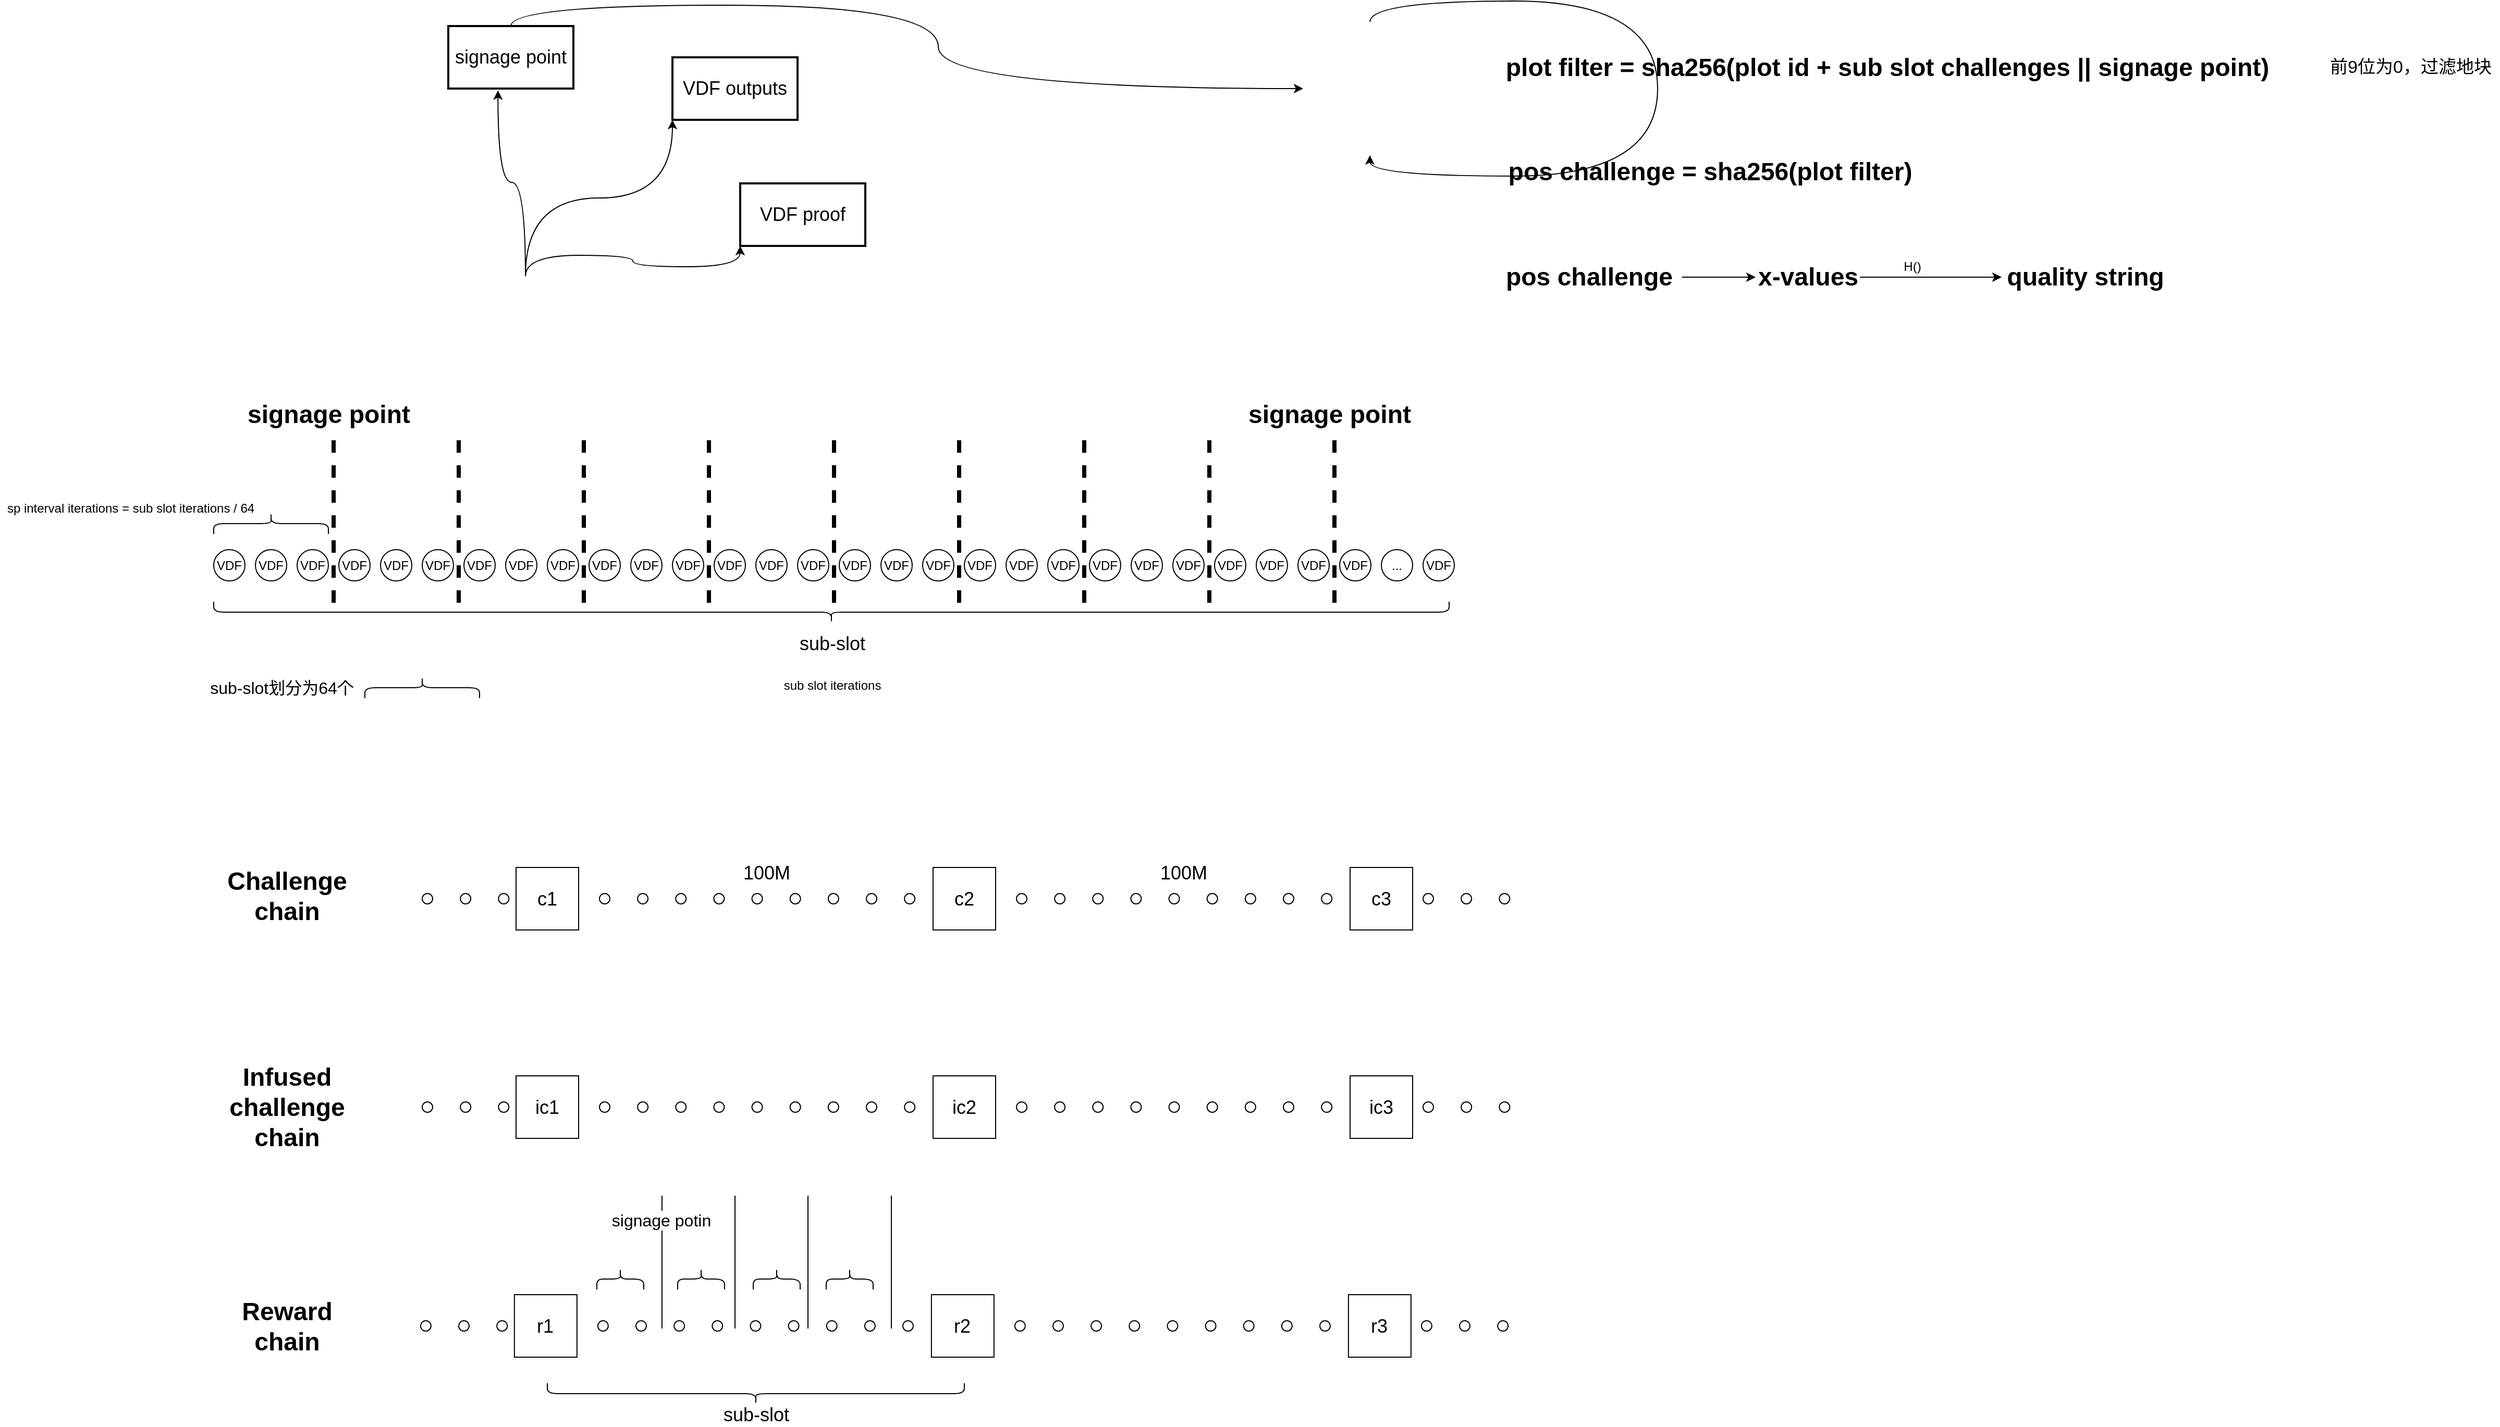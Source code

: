 <mxfile version="14.6.9" type="github">
  <diagram id="035lXdUgcAVy7hiELmCE" name="Page-1">
    <mxGraphModel dx="3082" dy="3180" grid="1" gridSize="10" guides="1" tooltips="1" connect="1" arrows="1" fold="1" page="1" pageScale="1" pageWidth="827" pageHeight="1169" math="1" shadow="0">
      <root>
        <mxCell id="0" />
        <mxCell id="1" parent="0" />
        <mxCell id="Hw3TztuoLMvqJDftlQ13-126" value="" style="group" vertex="1" connectable="0" parent="1">
          <mxGeometry x="-1045" y="-17.5" width="400" height="40" as="geometry" />
        </mxCell>
        <mxCell id="Hw3TztuoLMvqJDftlQ13-123" value="" style="shape=curlyBracket;whiteSpace=wrap;html=1;rounded=1;strokeWidth=1;rotation=-90;" vertex="1" parent="Hw3TztuoLMvqJDftlQ13-126">
          <mxGeometry x="190" y="-190" width="20" height="400" as="geometry" />
        </mxCell>
        <mxCell id="Hw3TztuoLMvqJDftlQ13-125" value="&lt;font style=&quot;font-size: 18px&quot;&gt;sub-slot&lt;/font&gt;" style="text;html=1;align=center;verticalAlign=middle;resizable=0;points=[];autosize=1;strokeColor=none;" vertex="1" parent="Hw3TztuoLMvqJDftlQ13-126">
          <mxGeometry x="160" y="20" width="80" height="20" as="geometry" />
        </mxCell>
        <mxCell id="Hw3TztuoLMvqJDftlQ13-127" value="" style="group" vertex="1" connectable="0" parent="1">
          <mxGeometry x="-1165" y="-517.5" width="1043.143" height="65" as="geometry" />
        </mxCell>
        <mxCell id="Hw3TztuoLMvqJDftlQ13-1" value="&lt;font style=&quot;font-size: 18px&quot;&gt;c1&lt;/font&gt;" style="rounded=0;whiteSpace=wrap;html=1;strokeWidth=1;" vertex="1" parent="Hw3TztuoLMvqJDftlQ13-127">
          <mxGeometry x="90" y="5" width="60" height="60" as="geometry" />
        </mxCell>
        <mxCell id="Hw3TztuoLMvqJDftlQ13-38" value="" style="group" vertex="1" connectable="0" parent="Hw3TztuoLMvqJDftlQ13-127">
          <mxGeometry x="170" y="30" width="320" height="10" as="geometry" />
        </mxCell>
        <mxCell id="Hw3TztuoLMvqJDftlQ13-2" value="" style="ellipse;whiteSpace=wrap;html=1;aspect=fixed;" vertex="1" parent="Hw3TztuoLMvqJDftlQ13-38">
          <mxGeometry width="10" height="10" as="geometry" />
        </mxCell>
        <mxCell id="Hw3TztuoLMvqJDftlQ13-29" value="" style="ellipse;whiteSpace=wrap;html=1;aspect=fixed;" vertex="1" parent="Hw3TztuoLMvqJDftlQ13-38">
          <mxGeometry x="36.571" width="10" height="10" as="geometry" />
        </mxCell>
        <mxCell id="Hw3TztuoLMvqJDftlQ13-30" value="" style="ellipse;whiteSpace=wrap;html=1;aspect=fixed;" vertex="1" parent="Hw3TztuoLMvqJDftlQ13-38">
          <mxGeometry x="73.143" width="10" height="10" as="geometry" />
        </mxCell>
        <mxCell id="Hw3TztuoLMvqJDftlQ13-31" value="" style="ellipse;whiteSpace=wrap;html=1;aspect=fixed;" vertex="1" parent="Hw3TztuoLMvqJDftlQ13-38">
          <mxGeometry x="109.714" width="10" height="10" as="geometry" />
        </mxCell>
        <mxCell id="Hw3TztuoLMvqJDftlQ13-32" value="" style="ellipse;whiteSpace=wrap;html=1;aspect=fixed;" vertex="1" parent="Hw3TztuoLMvqJDftlQ13-38">
          <mxGeometry x="146.286" width="10" height="10" as="geometry" />
        </mxCell>
        <mxCell id="Hw3TztuoLMvqJDftlQ13-33" value="" style="ellipse;whiteSpace=wrap;html=1;aspect=fixed;" vertex="1" parent="Hw3TztuoLMvqJDftlQ13-38">
          <mxGeometry x="182.857" width="10" height="10" as="geometry" />
        </mxCell>
        <mxCell id="Hw3TztuoLMvqJDftlQ13-34" value="" style="ellipse;whiteSpace=wrap;html=1;aspect=fixed;" vertex="1" parent="Hw3TztuoLMvqJDftlQ13-38">
          <mxGeometry x="219.429" width="10" height="10" as="geometry" />
        </mxCell>
        <mxCell id="Hw3TztuoLMvqJDftlQ13-35" value="" style="ellipse;whiteSpace=wrap;html=1;aspect=fixed;" vertex="1" parent="Hw3TztuoLMvqJDftlQ13-38">
          <mxGeometry x="256" width="10" height="10" as="geometry" />
        </mxCell>
        <mxCell id="Hw3TztuoLMvqJDftlQ13-36" value="" style="ellipse;whiteSpace=wrap;html=1;aspect=fixed;" vertex="1" parent="Hw3TztuoLMvqJDftlQ13-38">
          <mxGeometry x="292.571" width="10" height="10" as="geometry" />
        </mxCell>
        <mxCell id="Hw3TztuoLMvqJDftlQ13-39" value="&lt;font style=&quot;font-size: 18px&quot;&gt;c2&lt;/font&gt;" style="rounded=0;whiteSpace=wrap;html=1;strokeWidth=1;" vertex="1" parent="Hw3TztuoLMvqJDftlQ13-127">
          <mxGeometry x="490" y="5" width="60" height="60" as="geometry" />
        </mxCell>
        <mxCell id="Hw3TztuoLMvqJDftlQ13-41" value="&lt;font style=&quot;font-size: 18px&quot;&gt;100M&lt;/font&gt;" style="text;html=1;align=center;verticalAlign=middle;resizable=0;points=[];autosize=1;strokeColor=none;" vertex="1" parent="Hw3TztuoLMvqJDftlQ13-127">
          <mxGeometry x="300" width="60" height="20" as="geometry" />
        </mxCell>
        <mxCell id="Hw3TztuoLMvqJDftlQ13-42" value="" style="group" vertex="1" connectable="0" parent="Hw3TztuoLMvqJDftlQ13-127">
          <mxGeometry x="570" y="30" width="320" height="10" as="geometry" />
        </mxCell>
        <mxCell id="Hw3TztuoLMvqJDftlQ13-43" value="" style="ellipse;whiteSpace=wrap;html=1;aspect=fixed;" vertex="1" parent="Hw3TztuoLMvqJDftlQ13-42">
          <mxGeometry width="10" height="10" as="geometry" />
        </mxCell>
        <mxCell id="Hw3TztuoLMvqJDftlQ13-44" value="" style="ellipse;whiteSpace=wrap;html=1;aspect=fixed;" vertex="1" parent="Hw3TztuoLMvqJDftlQ13-42">
          <mxGeometry x="36.571" width="10" height="10" as="geometry" />
        </mxCell>
        <mxCell id="Hw3TztuoLMvqJDftlQ13-45" value="" style="ellipse;whiteSpace=wrap;html=1;aspect=fixed;" vertex="1" parent="Hw3TztuoLMvqJDftlQ13-42">
          <mxGeometry x="73.143" width="10" height="10" as="geometry" />
        </mxCell>
        <mxCell id="Hw3TztuoLMvqJDftlQ13-46" value="" style="ellipse;whiteSpace=wrap;html=1;aspect=fixed;" vertex="1" parent="Hw3TztuoLMvqJDftlQ13-42">
          <mxGeometry x="109.714" width="10" height="10" as="geometry" />
        </mxCell>
        <mxCell id="Hw3TztuoLMvqJDftlQ13-47" value="" style="ellipse;whiteSpace=wrap;html=1;aspect=fixed;" vertex="1" parent="Hw3TztuoLMvqJDftlQ13-42">
          <mxGeometry x="146.286" width="10" height="10" as="geometry" />
        </mxCell>
        <mxCell id="Hw3TztuoLMvqJDftlQ13-48" value="" style="ellipse;whiteSpace=wrap;html=1;aspect=fixed;" vertex="1" parent="Hw3TztuoLMvqJDftlQ13-42">
          <mxGeometry x="182.857" width="10" height="10" as="geometry" />
        </mxCell>
        <mxCell id="Hw3TztuoLMvqJDftlQ13-49" value="" style="ellipse;whiteSpace=wrap;html=1;aspect=fixed;" vertex="1" parent="Hw3TztuoLMvqJDftlQ13-42">
          <mxGeometry x="219.429" width="10" height="10" as="geometry" />
        </mxCell>
        <mxCell id="Hw3TztuoLMvqJDftlQ13-50" value="" style="ellipse;whiteSpace=wrap;html=1;aspect=fixed;" vertex="1" parent="Hw3TztuoLMvqJDftlQ13-42">
          <mxGeometry x="256" width="10" height="10" as="geometry" />
        </mxCell>
        <mxCell id="Hw3TztuoLMvqJDftlQ13-51" value="" style="ellipse;whiteSpace=wrap;html=1;aspect=fixed;" vertex="1" parent="Hw3TztuoLMvqJDftlQ13-42">
          <mxGeometry x="292.571" width="10" height="10" as="geometry" />
        </mxCell>
        <mxCell id="Hw3TztuoLMvqJDftlQ13-52" value="&lt;font style=&quot;font-size: 18px&quot;&gt;c3&lt;/font&gt;" style="rounded=0;whiteSpace=wrap;html=1;strokeWidth=1;" vertex="1" parent="Hw3TztuoLMvqJDftlQ13-127">
          <mxGeometry x="890" y="5" width="60" height="60" as="geometry" />
        </mxCell>
        <mxCell id="Hw3TztuoLMvqJDftlQ13-53" value="&lt;font style=&quot;font-size: 18px&quot;&gt;100M&lt;/font&gt;" style="text;html=1;align=center;verticalAlign=middle;resizable=0;points=[];autosize=1;strokeColor=none;" vertex="1" parent="Hw3TztuoLMvqJDftlQ13-127">
          <mxGeometry x="700" width="60" height="20" as="geometry" />
        </mxCell>
        <mxCell id="Hw3TztuoLMvqJDftlQ13-54" value="" style="ellipse;whiteSpace=wrap;html=1;aspect=fixed;" vertex="1" parent="Hw3TztuoLMvqJDftlQ13-127">
          <mxGeometry x="960" y="30" width="10" height="10" as="geometry" />
        </mxCell>
        <mxCell id="Hw3TztuoLMvqJDftlQ13-55" value="" style="ellipse;whiteSpace=wrap;html=1;aspect=fixed;" vertex="1" parent="Hw3TztuoLMvqJDftlQ13-127">
          <mxGeometry x="996.571" y="30" width="10" height="10" as="geometry" />
        </mxCell>
        <mxCell id="Hw3TztuoLMvqJDftlQ13-56" value="" style="ellipse;whiteSpace=wrap;html=1;aspect=fixed;" vertex="1" parent="Hw3TztuoLMvqJDftlQ13-127">
          <mxGeometry x="1033.143" y="30" width="10" height="10" as="geometry" />
        </mxCell>
        <mxCell id="Hw3TztuoLMvqJDftlQ13-57" value="" style="ellipse;whiteSpace=wrap;html=1;aspect=fixed;" vertex="1" parent="Hw3TztuoLMvqJDftlQ13-127">
          <mxGeometry y="30" width="10" height="10" as="geometry" />
        </mxCell>
        <mxCell id="Hw3TztuoLMvqJDftlQ13-58" value="" style="ellipse;whiteSpace=wrap;html=1;aspect=fixed;" vertex="1" parent="Hw3TztuoLMvqJDftlQ13-127">
          <mxGeometry x="36.571" y="30" width="10" height="10" as="geometry" />
        </mxCell>
        <mxCell id="Hw3TztuoLMvqJDftlQ13-59" value="" style="ellipse;whiteSpace=wrap;html=1;aspect=fixed;" vertex="1" parent="Hw3TztuoLMvqJDftlQ13-127">
          <mxGeometry x="73.143" y="30" width="10" height="10" as="geometry" />
        </mxCell>
        <mxCell id="Hw3TztuoLMvqJDftlQ13-128" value="" style="group" vertex="1" connectable="0" parent="1">
          <mxGeometry x="-1165" y="-312.5" width="1043.143" height="60" as="geometry" />
        </mxCell>
        <mxCell id="Hw3TztuoLMvqJDftlQ13-60" value="&lt;font style=&quot;font-size: 18px&quot;&gt;ic1&lt;/font&gt;" style="rounded=0;whiteSpace=wrap;html=1;strokeWidth=1;" vertex="1" parent="Hw3TztuoLMvqJDftlQ13-128">
          <mxGeometry x="90" width="60" height="60" as="geometry" />
        </mxCell>
        <mxCell id="Hw3TztuoLMvqJDftlQ13-61" value="" style="group" vertex="1" connectable="0" parent="Hw3TztuoLMvqJDftlQ13-128">
          <mxGeometry x="170" y="25" width="320" height="10" as="geometry" />
        </mxCell>
        <mxCell id="Hw3TztuoLMvqJDftlQ13-62" value="" style="ellipse;whiteSpace=wrap;html=1;aspect=fixed;" vertex="1" parent="Hw3TztuoLMvqJDftlQ13-61">
          <mxGeometry width="10" height="10" as="geometry" />
        </mxCell>
        <mxCell id="Hw3TztuoLMvqJDftlQ13-63" value="" style="ellipse;whiteSpace=wrap;html=1;aspect=fixed;" vertex="1" parent="Hw3TztuoLMvqJDftlQ13-61">
          <mxGeometry x="36.571" width="10" height="10" as="geometry" />
        </mxCell>
        <mxCell id="Hw3TztuoLMvqJDftlQ13-64" value="" style="ellipse;whiteSpace=wrap;html=1;aspect=fixed;" vertex="1" parent="Hw3TztuoLMvqJDftlQ13-61">
          <mxGeometry x="73.143" width="10" height="10" as="geometry" />
        </mxCell>
        <mxCell id="Hw3TztuoLMvqJDftlQ13-65" value="" style="ellipse;whiteSpace=wrap;html=1;aspect=fixed;" vertex="1" parent="Hw3TztuoLMvqJDftlQ13-61">
          <mxGeometry x="109.714" width="10" height="10" as="geometry" />
        </mxCell>
        <mxCell id="Hw3TztuoLMvqJDftlQ13-66" value="" style="ellipse;whiteSpace=wrap;html=1;aspect=fixed;" vertex="1" parent="Hw3TztuoLMvqJDftlQ13-61">
          <mxGeometry x="146.286" width="10" height="10" as="geometry" />
        </mxCell>
        <mxCell id="Hw3TztuoLMvqJDftlQ13-67" value="" style="ellipse;whiteSpace=wrap;html=1;aspect=fixed;" vertex="1" parent="Hw3TztuoLMvqJDftlQ13-61">
          <mxGeometry x="182.857" width="10" height="10" as="geometry" />
        </mxCell>
        <mxCell id="Hw3TztuoLMvqJDftlQ13-68" value="" style="ellipse;whiteSpace=wrap;html=1;aspect=fixed;" vertex="1" parent="Hw3TztuoLMvqJDftlQ13-61">
          <mxGeometry x="219.429" width="10" height="10" as="geometry" />
        </mxCell>
        <mxCell id="Hw3TztuoLMvqJDftlQ13-69" value="" style="ellipse;whiteSpace=wrap;html=1;aspect=fixed;" vertex="1" parent="Hw3TztuoLMvqJDftlQ13-61">
          <mxGeometry x="256" width="10" height="10" as="geometry" />
        </mxCell>
        <mxCell id="Hw3TztuoLMvqJDftlQ13-70" value="" style="ellipse;whiteSpace=wrap;html=1;aspect=fixed;" vertex="1" parent="Hw3TztuoLMvqJDftlQ13-61">
          <mxGeometry x="292.571" width="10" height="10" as="geometry" />
        </mxCell>
        <mxCell id="Hw3TztuoLMvqJDftlQ13-71" value="&lt;font style=&quot;font-size: 18px&quot;&gt;ic2&lt;/font&gt;" style="rounded=0;whiteSpace=wrap;html=1;strokeWidth=1;" vertex="1" parent="Hw3TztuoLMvqJDftlQ13-128">
          <mxGeometry x="490" width="60" height="60" as="geometry" />
        </mxCell>
        <mxCell id="Hw3TztuoLMvqJDftlQ13-73" value="" style="group" vertex="1" connectable="0" parent="Hw3TztuoLMvqJDftlQ13-128">
          <mxGeometry x="570" y="25" width="320" height="10" as="geometry" />
        </mxCell>
        <mxCell id="Hw3TztuoLMvqJDftlQ13-74" value="" style="ellipse;whiteSpace=wrap;html=1;aspect=fixed;" vertex="1" parent="Hw3TztuoLMvqJDftlQ13-73">
          <mxGeometry width="10" height="10" as="geometry" />
        </mxCell>
        <mxCell id="Hw3TztuoLMvqJDftlQ13-75" value="" style="ellipse;whiteSpace=wrap;html=1;aspect=fixed;" vertex="1" parent="Hw3TztuoLMvqJDftlQ13-73">
          <mxGeometry x="36.571" width="10" height="10" as="geometry" />
        </mxCell>
        <mxCell id="Hw3TztuoLMvqJDftlQ13-76" value="" style="ellipse;whiteSpace=wrap;html=1;aspect=fixed;" vertex="1" parent="Hw3TztuoLMvqJDftlQ13-73">
          <mxGeometry x="73.143" width="10" height="10" as="geometry" />
        </mxCell>
        <mxCell id="Hw3TztuoLMvqJDftlQ13-77" value="" style="ellipse;whiteSpace=wrap;html=1;aspect=fixed;" vertex="1" parent="Hw3TztuoLMvqJDftlQ13-73">
          <mxGeometry x="109.714" width="10" height="10" as="geometry" />
        </mxCell>
        <mxCell id="Hw3TztuoLMvqJDftlQ13-78" value="" style="ellipse;whiteSpace=wrap;html=1;aspect=fixed;" vertex="1" parent="Hw3TztuoLMvqJDftlQ13-73">
          <mxGeometry x="146.286" width="10" height="10" as="geometry" />
        </mxCell>
        <mxCell id="Hw3TztuoLMvqJDftlQ13-79" value="" style="ellipse;whiteSpace=wrap;html=1;aspect=fixed;" vertex="1" parent="Hw3TztuoLMvqJDftlQ13-73">
          <mxGeometry x="182.857" width="10" height="10" as="geometry" />
        </mxCell>
        <mxCell id="Hw3TztuoLMvqJDftlQ13-80" value="" style="ellipse;whiteSpace=wrap;html=1;aspect=fixed;" vertex="1" parent="Hw3TztuoLMvqJDftlQ13-73">
          <mxGeometry x="219.429" width="10" height="10" as="geometry" />
        </mxCell>
        <mxCell id="Hw3TztuoLMvqJDftlQ13-81" value="" style="ellipse;whiteSpace=wrap;html=1;aspect=fixed;" vertex="1" parent="Hw3TztuoLMvqJDftlQ13-73">
          <mxGeometry x="256" width="10" height="10" as="geometry" />
        </mxCell>
        <mxCell id="Hw3TztuoLMvqJDftlQ13-82" value="" style="ellipse;whiteSpace=wrap;html=1;aspect=fixed;" vertex="1" parent="Hw3TztuoLMvqJDftlQ13-73">
          <mxGeometry x="292.571" width="10" height="10" as="geometry" />
        </mxCell>
        <mxCell id="Hw3TztuoLMvqJDftlQ13-83" value="&lt;font style=&quot;font-size: 18px&quot;&gt;ic3&lt;/font&gt;" style="rounded=0;whiteSpace=wrap;html=1;strokeWidth=1;" vertex="1" parent="Hw3TztuoLMvqJDftlQ13-128">
          <mxGeometry x="890" width="60" height="60" as="geometry" />
        </mxCell>
        <mxCell id="Hw3TztuoLMvqJDftlQ13-85" value="" style="ellipse;whiteSpace=wrap;html=1;aspect=fixed;" vertex="1" parent="Hw3TztuoLMvqJDftlQ13-128">
          <mxGeometry x="960" y="25" width="10" height="10" as="geometry" />
        </mxCell>
        <mxCell id="Hw3TztuoLMvqJDftlQ13-86" value="" style="ellipse;whiteSpace=wrap;html=1;aspect=fixed;" vertex="1" parent="Hw3TztuoLMvqJDftlQ13-128">
          <mxGeometry x="996.571" y="25" width="10" height="10" as="geometry" />
        </mxCell>
        <mxCell id="Hw3TztuoLMvqJDftlQ13-87" value="" style="ellipse;whiteSpace=wrap;html=1;aspect=fixed;" vertex="1" parent="Hw3TztuoLMvqJDftlQ13-128">
          <mxGeometry x="1033.143" y="25" width="10" height="10" as="geometry" />
        </mxCell>
        <mxCell id="Hw3TztuoLMvqJDftlQ13-88" value="" style="ellipse;whiteSpace=wrap;html=1;aspect=fixed;" vertex="1" parent="Hw3TztuoLMvqJDftlQ13-128">
          <mxGeometry y="25" width="10" height="10" as="geometry" />
        </mxCell>
        <mxCell id="Hw3TztuoLMvqJDftlQ13-89" value="" style="ellipse;whiteSpace=wrap;html=1;aspect=fixed;" vertex="1" parent="Hw3TztuoLMvqJDftlQ13-128">
          <mxGeometry x="36.571" y="25" width="10" height="10" as="geometry" />
        </mxCell>
        <mxCell id="Hw3TztuoLMvqJDftlQ13-90" value="" style="ellipse;whiteSpace=wrap;html=1;aspect=fixed;" vertex="1" parent="Hw3TztuoLMvqJDftlQ13-128">
          <mxGeometry x="73.143" y="25" width="10" height="10" as="geometry" />
        </mxCell>
        <mxCell id="Hw3TztuoLMvqJDftlQ13-129" value="" style="group" vertex="1" connectable="0" parent="1">
          <mxGeometry x="-1166.57" y="-102.5" width="1043.143" height="60" as="geometry" />
        </mxCell>
        <mxCell id="Hw3TztuoLMvqJDftlQ13-91" value="&lt;font style=&quot;font-size: 18px&quot;&gt;r1&lt;/font&gt;" style="rounded=0;whiteSpace=wrap;html=1;strokeWidth=1;" vertex="1" parent="Hw3TztuoLMvqJDftlQ13-129">
          <mxGeometry x="90" width="60" height="60" as="geometry" />
        </mxCell>
        <mxCell id="Hw3TztuoLMvqJDftlQ13-92" value="" style="group" vertex="1" connectable="0" parent="Hw3TztuoLMvqJDftlQ13-129">
          <mxGeometry x="170" y="25" width="320" height="10" as="geometry" />
        </mxCell>
        <mxCell id="Hw3TztuoLMvqJDftlQ13-93" value="" style="ellipse;whiteSpace=wrap;html=1;aspect=fixed;" vertex="1" parent="Hw3TztuoLMvqJDftlQ13-92">
          <mxGeometry width="10" height="10" as="geometry" />
        </mxCell>
        <mxCell id="Hw3TztuoLMvqJDftlQ13-94" value="" style="ellipse;whiteSpace=wrap;html=1;aspect=fixed;" vertex="1" parent="Hw3TztuoLMvqJDftlQ13-92">
          <mxGeometry x="36.571" width="10" height="10" as="geometry" />
        </mxCell>
        <mxCell id="Hw3TztuoLMvqJDftlQ13-95" value="" style="ellipse;whiteSpace=wrap;html=1;aspect=fixed;" vertex="1" parent="Hw3TztuoLMvqJDftlQ13-92">
          <mxGeometry x="73.143" width="10" height="10" as="geometry" />
        </mxCell>
        <mxCell id="Hw3TztuoLMvqJDftlQ13-96" value="" style="ellipse;whiteSpace=wrap;html=1;aspect=fixed;" vertex="1" parent="Hw3TztuoLMvqJDftlQ13-92">
          <mxGeometry x="109.714" width="10" height="10" as="geometry" />
        </mxCell>
        <mxCell id="Hw3TztuoLMvqJDftlQ13-97" value="" style="ellipse;whiteSpace=wrap;html=1;aspect=fixed;" vertex="1" parent="Hw3TztuoLMvqJDftlQ13-92">
          <mxGeometry x="146.286" width="10" height="10" as="geometry" />
        </mxCell>
        <mxCell id="Hw3TztuoLMvqJDftlQ13-98" value="" style="ellipse;whiteSpace=wrap;html=1;aspect=fixed;" vertex="1" parent="Hw3TztuoLMvqJDftlQ13-92">
          <mxGeometry x="182.857" width="10" height="10" as="geometry" />
        </mxCell>
        <mxCell id="Hw3TztuoLMvqJDftlQ13-99" value="" style="ellipse;whiteSpace=wrap;html=1;aspect=fixed;" vertex="1" parent="Hw3TztuoLMvqJDftlQ13-92">
          <mxGeometry x="219.429" width="10" height="10" as="geometry" />
        </mxCell>
        <mxCell id="Hw3TztuoLMvqJDftlQ13-100" value="" style="ellipse;whiteSpace=wrap;html=1;aspect=fixed;" vertex="1" parent="Hw3TztuoLMvqJDftlQ13-92">
          <mxGeometry x="256" width="10" height="10" as="geometry" />
        </mxCell>
        <mxCell id="Hw3TztuoLMvqJDftlQ13-101" value="" style="ellipse;whiteSpace=wrap;html=1;aspect=fixed;" vertex="1" parent="Hw3TztuoLMvqJDftlQ13-92">
          <mxGeometry x="292.571" width="10" height="10" as="geometry" />
        </mxCell>
        <mxCell id="Hw3TztuoLMvqJDftlQ13-102" value="&lt;font style=&quot;font-size: 18px&quot;&gt;r2&lt;/font&gt;" style="rounded=0;whiteSpace=wrap;html=1;strokeWidth=1;" vertex="1" parent="Hw3TztuoLMvqJDftlQ13-129">
          <mxGeometry x="490" width="60" height="60" as="geometry" />
        </mxCell>
        <mxCell id="Hw3TztuoLMvqJDftlQ13-104" value="" style="group" vertex="1" connectable="0" parent="Hw3TztuoLMvqJDftlQ13-129">
          <mxGeometry x="570" y="25" width="320" height="10" as="geometry" />
        </mxCell>
        <mxCell id="Hw3TztuoLMvqJDftlQ13-105" value="" style="ellipse;whiteSpace=wrap;html=1;aspect=fixed;" vertex="1" parent="Hw3TztuoLMvqJDftlQ13-104">
          <mxGeometry width="10" height="10" as="geometry" />
        </mxCell>
        <mxCell id="Hw3TztuoLMvqJDftlQ13-106" value="" style="ellipse;whiteSpace=wrap;html=1;aspect=fixed;" vertex="1" parent="Hw3TztuoLMvqJDftlQ13-104">
          <mxGeometry x="36.571" width="10" height="10" as="geometry" />
        </mxCell>
        <mxCell id="Hw3TztuoLMvqJDftlQ13-107" value="" style="ellipse;whiteSpace=wrap;html=1;aspect=fixed;" vertex="1" parent="Hw3TztuoLMvqJDftlQ13-104">
          <mxGeometry x="73.143" width="10" height="10" as="geometry" />
        </mxCell>
        <mxCell id="Hw3TztuoLMvqJDftlQ13-108" value="" style="ellipse;whiteSpace=wrap;html=1;aspect=fixed;" vertex="1" parent="Hw3TztuoLMvqJDftlQ13-104">
          <mxGeometry x="109.714" width="10" height="10" as="geometry" />
        </mxCell>
        <mxCell id="Hw3TztuoLMvqJDftlQ13-109" value="" style="ellipse;whiteSpace=wrap;html=1;aspect=fixed;" vertex="1" parent="Hw3TztuoLMvqJDftlQ13-104">
          <mxGeometry x="146.286" width="10" height="10" as="geometry" />
        </mxCell>
        <mxCell id="Hw3TztuoLMvqJDftlQ13-110" value="" style="ellipse;whiteSpace=wrap;html=1;aspect=fixed;" vertex="1" parent="Hw3TztuoLMvqJDftlQ13-104">
          <mxGeometry x="182.857" width="10" height="10" as="geometry" />
        </mxCell>
        <mxCell id="Hw3TztuoLMvqJDftlQ13-111" value="" style="ellipse;whiteSpace=wrap;html=1;aspect=fixed;" vertex="1" parent="Hw3TztuoLMvqJDftlQ13-104">
          <mxGeometry x="219.429" width="10" height="10" as="geometry" />
        </mxCell>
        <mxCell id="Hw3TztuoLMvqJDftlQ13-112" value="" style="ellipse;whiteSpace=wrap;html=1;aspect=fixed;" vertex="1" parent="Hw3TztuoLMvqJDftlQ13-104">
          <mxGeometry x="256" width="10" height="10" as="geometry" />
        </mxCell>
        <mxCell id="Hw3TztuoLMvqJDftlQ13-113" value="" style="ellipse;whiteSpace=wrap;html=1;aspect=fixed;" vertex="1" parent="Hw3TztuoLMvqJDftlQ13-104">
          <mxGeometry x="292.571" width="10" height="10" as="geometry" />
        </mxCell>
        <mxCell id="Hw3TztuoLMvqJDftlQ13-114" value="&lt;font style=&quot;font-size: 18px&quot;&gt;r3&lt;/font&gt;" style="rounded=0;whiteSpace=wrap;html=1;strokeWidth=1;" vertex="1" parent="Hw3TztuoLMvqJDftlQ13-129">
          <mxGeometry x="890" width="60" height="60" as="geometry" />
        </mxCell>
        <mxCell id="Hw3TztuoLMvqJDftlQ13-116" value="" style="ellipse;whiteSpace=wrap;html=1;aspect=fixed;" vertex="1" parent="Hw3TztuoLMvqJDftlQ13-129">
          <mxGeometry x="960" y="25" width="10" height="10" as="geometry" />
        </mxCell>
        <mxCell id="Hw3TztuoLMvqJDftlQ13-117" value="" style="ellipse;whiteSpace=wrap;html=1;aspect=fixed;" vertex="1" parent="Hw3TztuoLMvqJDftlQ13-129">
          <mxGeometry x="996.571" y="25" width="10" height="10" as="geometry" />
        </mxCell>
        <mxCell id="Hw3TztuoLMvqJDftlQ13-118" value="" style="ellipse;whiteSpace=wrap;html=1;aspect=fixed;" vertex="1" parent="Hw3TztuoLMvqJDftlQ13-129">
          <mxGeometry x="1033.143" y="25" width="10" height="10" as="geometry" />
        </mxCell>
        <mxCell id="Hw3TztuoLMvqJDftlQ13-119" value="" style="ellipse;whiteSpace=wrap;html=1;aspect=fixed;" vertex="1" parent="Hw3TztuoLMvqJDftlQ13-129">
          <mxGeometry y="25" width="10" height="10" as="geometry" />
        </mxCell>
        <mxCell id="Hw3TztuoLMvqJDftlQ13-120" value="" style="ellipse;whiteSpace=wrap;html=1;aspect=fixed;" vertex="1" parent="Hw3TztuoLMvqJDftlQ13-129">
          <mxGeometry x="36.571" y="25" width="10" height="10" as="geometry" />
        </mxCell>
        <mxCell id="Hw3TztuoLMvqJDftlQ13-121" value="" style="ellipse;whiteSpace=wrap;html=1;aspect=fixed;" vertex="1" parent="Hw3TztuoLMvqJDftlQ13-129">
          <mxGeometry x="73.143" y="25" width="10" height="10" as="geometry" />
        </mxCell>
        <mxCell id="Hw3TztuoLMvqJDftlQ13-133" value="Challenge&lt;br&gt;chain" style="text;strokeColor=none;fillColor=none;html=1;fontSize=24;fontStyle=1;verticalAlign=middle;align=center;" vertex="1" parent="1">
          <mxGeometry x="-1345" y="-505" width="100" height="40" as="geometry" />
        </mxCell>
        <mxCell id="Hw3TztuoLMvqJDftlQ13-134" value="Infused &lt;br&gt;challenge&lt;br&gt;chain" style="text;strokeColor=none;fillColor=none;html=1;fontSize=24;fontStyle=1;verticalAlign=middle;align=center;" vertex="1" parent="1">
          <mxGeometry x="-1345" y="-302.5" width="100" height="40" as="geometry" />
        </mxCell>
        <mxCell id="Hw3TztuoLMvqJDftlQ13-135" value="Reward&lt;br&gt;chain" style="text;strokeColor=none;fillColor=none;html=1;fontSize=24;fontStyle=1;verticalAlign=middle;align=center;" vertex="1" parent="1">
          <mxGeometry x="-1345" y="-92.5" width="100" height="40" as="geometry" />
        </mxCell>
        <mxCell id="Hw3TztuoLMvqJDftlQ13-136" value="" style="shape=curlyBracket;whiteSpace=wrap;html=1;rounded=1;strokeWidth=1;rotation=90;" vertex="1" parent="1">
          <mxGeometry x="-985" y="-140" width="20" height="45" as="geometry" />
        </mxCell>
        <mxCell id="Hw3TztuoLMvqJDftlQ13-137" value="" style="shape=curlyBracket;whiteSpace=wrap;html=1;rounded=1;strokeWidth=1;rotation=90;" vertex="1" parent="1">
          <mxGeometry x="-907.5" y="-140" width="20" height="45" as="geometry" />
        </mxCell>
        <mxCell id="Hw3TztuoLMvqJDftlQ13-139" value="" style="shape=curlyBracket;whiteSpace=wrap;html=1;rounded=1;strokeWidth=1;rotation=90;" vertex="1" parent="1">
          <mxGeometry x="-835" y="-140" width="20" height="45" as="geometry" />
        </mxCell>
        <mxCell id="Hw3TztuoLMvqJDftlQ13-140" value="" style="shape=curlyBracket;whiteSpace=wrap;html=1;rounded=1;strokeWidth=1;rotation=90;" vertex="1" parent="1">
          <mxGeometry x="-765" y="-140" width="20" height="45" as="geometry" />
        </mxCell>
        <mxCell id="Hw3TztuoLMvqJDftlQ13-141" value="" style="endArrow=none;html=1;" edge="1" parent="1">
          <mxGeometry width="50" height="50" relative="1" as="geometry">
            <mxPoint x="-935" y="-70" as="sourcePoint" />
            <mxPoint x="-935" y="-197.5" as="targetPoint" />
          </mxGeometry>
        </mxCell>
        <mxCell id="Hw3TztuoLMvqJDftlQ13-145" value="&lt;font style=&quot;font-size: 16px&quot;&gt;signage potin&lt;/font&gt;" style="edgeLabel;html=1;align=center;verticalAlign=middle;resizable=0;points=[];" vertex="1" connectable="0" parent="Hw3TztuoLMvqJDftlQ13-141">
          <mxGeometry x="0.639" y="2" relative="1" as="geometry">
            <mxPoint x="1" as="offset" />
          </mxGeometry>
        </mxCell>
        <mxCell id="Hw3TztuoLMvqJDftlQ13-142" value="" style="endArrow=none;html=1;" edge="1" parent="1">
          <mxGeometry width="50" height="50" relative="1" as="geometry">
            <mxPoint x="-865" y="-70" as="sourcePoint" />
            <mxPoint x="-865" y="-197.5" as="targetPoint" />
          </mxGeometry>
        </mxCell>
        <mxCell id="Hw3TztuoLMvqJDftlQ13-143" value="" style="endArrow=none;html=1;" edge="1" parent="1">
          <mxGeometry width="50" height="50" relative="1" as="geometry">
            <mxPoint x="-795" y="-70" as="sourcePoint" />
            <mxPoint x="-795" y="-197.5" as="targetPoint" />
          </mxGeometry>
        </mxCell>
        <mxCell id="Hw3TztuoLMvqJDftlQ13-144" value="" style="endArrow=none;html=1;" edge="1" parent="1">
          <mxGeometry width="50" height="50" relative="1" as="geometry">
            <mxPoint x="-715" y="-70" as="sourcePoint" />
            <mxPoint x="-715" y="-197.5" as="targetPoint" />
          </mxGeometry>
        </mxCell>
        <mxCell id="Hw3TztuoLMvqJDftlQ13-146" value="VDF" style="ellipse;whiteSpace=wrap;html=1;aspect=fixed;strokeWidth=1;" vertex="1" parent="1">
          <mxGeometry x="-1365" y="-817.5" width="30" height="30" as="geometry" />
        </mxCell>
        <mxCell id="Hw3TztuoLMvqJDftlQ13-150" value="&lt;span&gt;VDF&lt;/span&gt;" style="ellipse;whiteSpace=wrap;html=1;aspect=fixed;strokeWidth=1;" vertex="1" parent="1">
          <mxGeometry x="-1325" y="-817.5" width="30" height="30" as="geometry" />
        </mxCell>
        <mxCell id="Hw3TztuoLMvqJDftlQ13-151" value="&lt;span&gt;VDF&lt;/span&gt;" style="ellipse;whiteSpace=wrap;html=1;aspect=fixed;strokeWidth=1;" vertex="1" parent="1">
          <mxGeometry x="-1285" y="-817.5" width="30" height="30" as="geometry" />
        </mxCell>
        <mxCell id="Hw3TztuoLMvqJDftlQ13-152" value="&lt;span&gt;VDF&lt;/span&gt;" style="ellipse;whiteSpace=wrap;html=1;aspect=fixed;strokeWidth=1;" vertex="1" parent="1">
          <mxGeometry x="-1245" y="-817.5" width="30" height="30" as="geometry" />
        </mxCell>
        <mxCell id="Hw3TztuoLMvqJDftlQ13-153" value="&lt;span&gt;VDF&lt;/span&gt;" style="ellipse;whiteSpace=wrap;html=1;aspect=fixed;strokeWidth=1;" vertex="1" parent="1">
          <mxGeometry x="-1205" y="-817.5" width="30" height="30" as="geometry" />
        </mxCell>
        <mxCell id="Hw3TztuoLMvqJDftlQ13-154" value="&lt;meta charset=&quot;utf-8&quot;&gt;&lt;span style=&quot;color: rgb(0, 0, 0); font-family: helvetica; font-size: 12px; font-style: normal; font-weight: 400; letter-spacing: normal; text-align: center; text-indent: 0px; text-transform: none; word-spacing: 0px; background-color: rgb(248, 249, 250); display: inline; float: none;&quot;&gt;VDF&lt;/span&gt;" style="ellipse;whiteSpace=wrap;html=1;aspect=fixed;strokeWidth=1;" vertex="1" parent="1">
          <mxGeometry x="-1165" y="-817.5" width="30" height="30" as="geometry" />
        </mxCell>
        <mxCell id="Hw3TztuoLMvqJDftlQ13-155" value="&lt;span&gt;VDF&lt;/span&gt;" style="ellipse;whiteSpace=wrap;html=1;aspect=fixed;strokeWidth=1;" vertex="1" parent="1">
          <mxGeometry x="-1125" y="-817.5" width="30" height="30" as="geometry" />
        </mxCell>
        <mxCell id="Hw3TztuoLMvqJDftlQ13-156" value="&lt;span&gt;VDF&lt;/span&gt;" style="ellipse;whiteSpace=wrap;html=1;aspect=fixed;strokeWidth=1;" vertex="1" parent="1">
          <mxGeometry x="-1085" y="-817.5" width="30" height="30" as="geometry" />
        </mxCell>
        <mxCell id="Hw3TztuoLMvqJDftlQ13-157" value="&lt;span&gt;VDF&lt;/span&gt;" style="ellipse;whiteSpace=wrap;html=1;aspect=fixed;strokeWidth=1;" vertex="1" parent="1">
          <mxGeometry x="-1045" y="-817.5" width="30" height="30" as="geometry" />
        </mxCell>
        <mxCell id="Hw3TztuoLMvqJDftlQ13-158" value="&lt;span&gt;VDF&lt;/span&gt;" style="ellipse;whiteSpace=wrap;html=1;aspect=fixed;strokeWidth=1;" vertex="1" parent="1">
          <mxGeometry x="-1005" y="-817.5" width="30" height="30" as="geometry" />
        </mxCell>
        <mxCell id="Hw3TztuoLMvqJDftlQ13-159" value="&lt;span&gt;VDF&lt;/span&gt;" style="ellipse;whiteSpace=wrap;html=1;aspect=fixed;strokeWidth=1;" vertex="1" parent="1">
          <mxGeometry x="-965" y="-817.5" width="30" height="30" as="geometry" />
        </mxCell>
        <mxCell id="Hw3TztuoLMvqJDftlQ13-160" value="&lt;span&gt;VDF&lt;/span&gt;" style="ellipse;whiteSpace=wrap;html=1;aspect=fixed;strokeWidth=1;" vertex="1" parent="1">
          <mxGeometry x="-925" y="-817.5" width="30" height="30" as="geometry" />
        </mxCell>
        <mxCell id="Hw3TztuoLMvqJDftlQ13-161" value="&lt;span&gt;VDF&lt;/span&gt;" style="ellipse;whiteSpace=wrap;html=1;aspect=fixed;strokeWidth=1;" vertex="1" parent="1">
          <mxGeometry x="-885" y="-817.5" width="30" height="30" as="geometry" />
        </mxCell>
        <mxCell id="Hw3TztuoLMvqJDftlQ13-162" value="&lt;span&gt;VDF&lt;/span&gt;" style="ellipse;whiteSpace=wrap;html=1;aspect=fixed;strokeWidth=1;" vertex="1" parent="1">
          <mxGeometry x="-845" y="-817.5" width="30" height="30" as="geometry" />
        </mxCell>
        <mxCell id="Hw3TztuoLMvqJDftlQ13-163" value="&lt;span&gt;VDF&lt;/span&gt;" style="ellipse;whiteSpace=wrap;html=1;aspect=fixed;strokeWidth=1;" vertex="1" parent="1">
          <mxGeometry x="-805" y="-817.5" width="30" height="30" as="geometry" />
        </mxCell>
        <mxCell id="Hw3TztuoLMvqJDftlQ13-164" value="&lt;span&gt;VDF&lt;/span&gt;" style="ellipse;whiteSpace=wrap;html=1;aspect=fixed;strokeWidth=1;" vertex="1" parent="1">
          <mxGeometry x="-765" y="-817.5" width="30" height="30" as="geometry" />
        </mxCell>
        <mxCell id="Hw3TztuoLMvqJDftlQ13-165" value="&lt;span&gt;VDF&lt;/span&gt;" style="ellipse;whiteSpace=wrap;html=1;aspect=fixed;strokeWidth=1;" vertex="1" parent="1">
          <mxGeometry x="-725" y="-817.5" width="30" height="30" as="geometry" />
        </mxCell>
        <mxCell id="Hw3TztuoLMvqJDftlQ13-166" value="&lt;span&gt;VDF&lt;/span&gt;" style="ellipse;whiteSpace=wrap;html=1;aspect=fixed;strokeWidth=1;" vertex="1" parent="1">
          <mxGeometry x="-685" y="-817.5" width="30" height="30" as="geometry" />
        </mxCell>
        <mxCell id="Hw3TztuoLMvqJDftlQ13-167" value="&lt;span&gt;VDF&lt;/span&gt;" style="ellipse;whiteSpace=wrap;html=1;aspect=fixed;strokeWidth=1;" vertex="1" parent="1">
          <mxGeometry x="-645" y="-817.5" width="30" height="30" as="geometry" />
        </mxCell>
        <mxCell id="Hw3TztuoLMvqJDftlQ13-168" value="&lt;span&gt;VDF&lt;/span&gt;" style="ellipse;whiteSpace=wrap;html=1;aspect=fixed;strokeWidth=1;" vertex="1" parent="1">
          <mxGeometry x="-605" y="-817.5" width="30" height="30" as="geometry" />
        </mxCell>
        <mxCell id="Hw3TztuoLMvqJDftlQ13-169" value="&lt;span&gt;VDF&lt;/span&gt;" style="ellipse;whiteSpace=wrap;html=1;aspect=fixed;strokeWidth=1;" vertex="1" parent="1">
          <mxGeometry x="-565" y="-817.5" width="30" height="30" as="geometry" />
        </mxCell>
        <mxCell id="Hw3TztuoLMvqJDftlQ13-170" value="&lt;span&gt;VDF&lt;/span&gt;" style="ellipse;whiteSpace=wrap;html=1;aspect=fixed;strokeWidth=1;" vertex="1" parent="1">
          <mxGeometry x="-525" y="-817.5" width="30" height="30" as="geometry" />
        </mxCell>
        <mxCell id="Hw3TztuoLMvqJDftlQ13-171" value="&lt;span&gt;VDF&lt;/span&gt;" style="ellipse;whiteSpace=wrap;html=1;aspect=fixed;strokeWidth=1;" vertex="1" parent="1">
          <mxGeometry x="-485" y="-817.5" width="30" height="30" as="geometry" />
        </mxCell>
        <mxCell id="Hw3TztuoLMvqJDftlQ13-172" value="&lt;span&gt;VDF&lt;/span&gt;" style="ellipse;whiteSpace=wrap;html=1;aspect=fixed;strokeWidth=1;" vertex="1" parent="1">
          <mxGeometry x="-445" y="-817.5" width="30" height="30" as="geometry" />
        </mxCell>
        <mxCell id="Hw3TztuoLMvqJDftlQ13-173" value="&lt;span&gt;VDF&lt;/span&gt;" style="ellipse;whiteSpace=wrap;html=1;aspect=fixed;strokeWidth=1;" vertex="1" parent="1">
          <mxGeometry x="-405" y="-817.5" width="30" height="30" as="geometry" />
        </mxCell>
        <mxCell id="Hw3TztuoLMvqJDftlQ13-174" value="&lt;span&gt;VDF&lt;/span&gt;" style="ellipse;whiteSpace=wrap;html=1;aspect=fixed;strokeWidth=1;" vertex="1" parent="1">
          <mxGeometry x="-365" y="-817.5" width="30" height="30" as="geometry" />
        </mxCell>
        <mxCell id="Hw3TztuoLMvqJDftlQ13-175" value="&lt;span&gt;VDF&lt;/span&gt;" style="ellipse;whiteSpace=wrap;html=1;aspect=fixed;strokeWidth=1;" vertex="1" parent="1">
          <mxGeometry x="-325" y="-817.5" width="30" height="30" as="geometry" />
        </mxCell>
        <mxCell id="Hw3TztuoLMvqJDftlQ13-176" value="&lt;span&gt;VDF&lt;/span&gt;" style="ellipse;whiteSpace=wrap;html=1;aspect=fixed;strokeWidth=1;" vertex="1" parent="1">
          <mxGeometry x="-285" y="-817.5" width="30" height="30" as="geometry" />
        </mxCell>
        <mxCell id="Hw3TztuoLMvqJDftlQ13-177" value="&lt;span&gt;...&lt;/span&gt;" style="ellipse;whiteSpace=wrap;html=1;aspect=fixed;strokeWidth=1;" vertex="1" parent="1">
          <mxGeometry x="-245" y="-817.5" width="30" height="30" as="geometry" />
        </mxCell>
        <mxCell id="Hw3TztuoLMvqJDftlQ13-178" value="VDF" style="ellipse;whiteSpace=wrap;html=1;aspect=fixed;strokeWidth=1;" vertex="1" parent="1">
          <mxGeometry x="-205" y="-817.5" width="30" height="30" as="geometry" />
        </mxCell>
        <mxCell id="Hw3TztuoLMvqJDftlQ13-188" value="" style="shape=curlyBracket;whiteSpace=wrap;html=1;rounded=1;strokeWidth=1;rotation=-90;" vertex="1" parent="1">
          <mxGeometry x="-782.5" y="-1350" width="20" height="1185" as="geometry" />
        </mxCell>
        <mxCell id="Hw3TztuoLMvqJDftlQ13-189" value="&lt;font style=&quot;font-size: 18px&quot;&gt;sub-slot&lt;/font&gt;" style="text;html=1;align=center;verticalAlign=middle;resizable=0;points=[];autosize=1;strokeColor=none;" vertex="1" parent="1">
          <mxGeometry x="-812.5" y="-737.5" width="80" height="20" as="geometry" />
        </mxCell>
        <mxCell id="Hw3TztuoLMvqJDftlQ13-191" value="" style="shape=curlyBracket;whiteSpace=wrap;html=1;rounded=1;strokeWidth=1;rotation=90;" vertex="1" parent="1">
          <mxGeometry x="-1320" y="-897.5" width="20" height="110" as="geometry" />
        </mxCell>
        <mxCell id="Hw3TztuoLMvqJDftlQ13-193" value="" style="line;strokeWidth=4;direction=south;html=1;perimeter=backbonePerimeter;points=[];outlineConnect=0;dashed=1;" vertex="1" parent="1">
          <mxGeometry x="-1255" y="-922.5" width="10" height="160" as="geometry" />
        </mxCell>
        <mxCell id="Hw3TztuoLMvqJDftlQ13-194" value="" style="line;strokeWidth=4;direction=south;html=1;perimeter=backbonePerimeter;points=[];outlineConnect=0;dashed=1;" vertex="1" parent="1">
          <mxGeometry x="-1135" y="-922.5" width="10" height="160" as="geometry" />
        </mxCell>
        <mxCell id="Hw3TztuoLMvqJDftlQ13-195" value="" style="line;strokeWidth=4;direction=south;html=1;perimeter=backbonePerimeter;points=[];outlineConnect=0;dashed=1;" vertex="1" parent="1">
          <mxGeometry x="-1015" y="-922.5" width="10" height="160" as="geometry" />
        </mxCell>
        <mxCell id="Hw3TztuoLMvqJDftlQ13-196" value="" style="line;strokeWidth=4;direction=south;html=1;perimeter=backbonePerimeter;points=[];outlineConnect=0;dashed=1;" vertex="1" parent="1">
          <mxGeometry x="-895" y="-922.5" width="10" height="160" as="geometry" />
        </mxCell>
        <mxCell id="Hw3TztuoLMvqJDftlQ13-197" value="" style="line;strokeWidth=4;direction=south;html=1;perimeter=backbonePerimeter;points=[];outlineConnect=0;dashed=1;" vertex="1" parent="1">
          <mxGeometry x="-775" y="-922.5" width="10" height="160" as="geometry" />
        </mxCell>
        <mxCell id="Hw3TztuoLMvqJDftlQ13-198" value="" style="line;strokeWidth=4;direction=south;html=1;perimeter=backbonePerimeter;points=[];outlineConnect=0;dashed=1;" vertex="1" parent="1">
          <mxGeometry x="-655" y="-922.5" width="10" height="160" as="geometry" />
        </mxCell>
        <mxCell id="Hw3TztuoLMvqJDftlQ13-199" value="" style="line;strokeWidth=4;direction=south;html=1;perimeter=backbonePerimeter;points=[];outlineConnect=0;dashed=1;" vertex="1" parent="1">
          <mxGeometry x="-535" y="-922.5" width="10" height="160" as="geometry" />
        </mxCell>
        <mxCell id="Hw3TztuoLMvqJDftlQ13-200" value="" style="line;strokeWidth=4;direction=south;html=1;perimeter=backbonePerimeter;points=[];outlineConnect=0;dashed=1;" vertex="1" parent="1">
          <mxGeometry x="-415" y="-922.5" width="10" height="160" as="geometry" />
        </mxCell>
        <mxCell id="Hw3TztuoLMvqJDftlQ13-201" value="" style="line;strokeWidth=4;direction=south;html=1;perimeter=backbonePerimeter;points=[];outlineConnect=0;dashed=1;" vertex="1" parent="1">
          <mxGeometry x="-295" y="-922.5" width="10" height="160" as="geometry" />
        </mxCell>
        <mxCell id="Hw3TztuoLMvqJDftlQ13-203" value="signage point" style="text;strokeColor=none;fillColor=none;html=1;fontSize=24;fontStyle=1;verticalAlign=middle;align=center;" vertex="1" parent="1">
          <mxGeometry x="-1305" y="-967.5" width="100" height="40" as="geometry" />
        </mxCell>
        <mxCell id="Hw3TztuoLMvqJDftlQ13-204" value="signage point" style="text;strokeColor=none;fillColor=none;html=1;fontSize=24;fontStyle=1;verticalAlign=middle;align=center;" vertex="1" parent="1">
          <mxGeometry x="-345" y="-967.5" width="100" height="40" as="geometry" />
        </mxCell>
        <mxCell id="Hw3TztuoLMvqJDftlQ13-210" value="" style="group" vertex="1" connectable="0" parent="1">
          <mxGeometry x="-1375" y="-695" width="265" height="20" as="geometry" />
        </mxCell>
        <mxCell id="Hw3TztuoLMvqJDftlQ13-208" value="" style="shape=curlyBracket;whiteSpace=wrap;html=1;rounded=1;strokeWidth=1;rotation=90;" vertex="1" parent="Hw3TztuoLMvqJDftlQ13-210">
          <mxGeometry x="200" y="-45" width="20" height="110" as="geometry" />
        </mxCell>
        <mxCell id="Hw3TztuoLMvqJDftlQ13-209" value="&lt;font style=&quot;font-size: 16px&quot;&gt;sub-slot划分为64个&lt;/font&gt;" style="text;html=1;align=center;verticalAlign=middle;resizable=0;points=[];autosize=1;strokeColor=none;" vertex="1" parent="Hw3TztuoLMvqJDftlQ13-210">
          <mxGeometry width="150" height="20" as="geometry" />
        </mxCell>
        <mxCell id="Hw3TztuoLMvqJDftlQ13-215" value="sp interval iterations = sub slot iterations / 64" style="text;html=1;align=center;verticalAlign=middle;resizable=0;points=[];autosize=1;strokeColor=none;" vertex="1" parent="1">
          <mxGeometry x="-1570" y="-867.5" width="250" height="20" as="geometry" />
        </mxCell>
        <mxCell id="Hw3TztuoLMvqJDftlQ13-216" value="sub slot iterations" style="text;html=1;align=center;verticalAlign=middle;resizable=0;points=[];autosize=1;strokeColor=none;" vertex="1" parent="1">
          <mxGeometry x="-827.5" y="-697.5" width="110" height="20" as="geometry" />
        </mxCell>
        <mxCell id="Hw3TztuoLMvqJDftlQ13-223" style="edgeStyle=orthogonalEdgeStyle;rounded=0;orthogonalLoop=1;jettySize=auto;html=1;exitX=1;exitY=0;exitDx=0;exitDy=0;entryX=0.397;entryY=1.029;entryDx=0;entryDy=0;entryPerimeter=0;curved=1;" edge="1" parent="1" source="Hw3TztuoLMvqJDftlQ13-218" target="Hw3TztuoLMvqJDftlQ13-220">
          <mxGeometry relative="1" as="geometry">
            <mxPoint x="-1061.627" y="-1183.882" as="sourcePoint" />
          </mxGeometry>
        </mxCell>
        <mxCell id="Hw3TztuoLMvqJDftlQ13-226" style="edgeStyle=orthogonalEdgeStyle;rounded=0;orthogonalLoop=1;jettySize=auto;html=1;exitX=1;exitY=0;exitDx=0;exitDy=0;entryX=0;entryY=1;entryDx=0;entryDy=0;curved=1;" edge="1" parent="1" source="Hw3TztuoLMvqJDftlQ13-218" target="Hw3TztuoLMvqJDftlQ13-221">
          <mxGeometry relative="1" as="geometry">
            <mxPoint x="-993.745" y="-1161.255" as="sourcePoint" />
          </mxGeometry>
        </mxCell>
        <mxCell id="Hw3TztuoLMvqJDftlQ13-227" style="edgeStyle=orthogonalEdgeStyle;rounded=0;orthogonalLoop=1;jettySize=auto;html=1;exitX=1;exitY=0;exitDx=0;exitDy=0;entryX=0;entryY=1;entryDx=0;entryDy=0;curved=1;" edge="1" parent="1" source="Hw3TztuoLMvqJDftlQ13-218" target="Hw3TztuoLMvqJDftlQ13-222">
          <mxGeometry relative="1" as="geometry">
            <mxPoint x="-993.745" y="-1070.745" as="sourcePoint" />
          </mxGeometry>
        </mxCell>
        <mxCell id="Hw3TztuoLMvqJDftlQ13-218" value="" style="shape=image;html=1;verticalAlign=top;verticalLabelPosition=bottom;labelBackgroundColor=#ffffff;imageAspect=0;aspect=fixed;image=https://cdn4.iconfinder.com/data/icons/free-large-boss-icon-set/128/King.png;dashed=1;strokeWidth=2;" vertex="1" parent="1">
          <mxGeometry x="-1194" y="-1080" width="128" height="128" as="geometry" />
        </mxCell>
        <mxCell id="Hw3TztuoLMvqJDftlQ13-230" style="edgeStyle=orthogonalEdgeStyle;curved=1;rounded=0;orthogonalLoop=1;jettySize=auto;html=1;exitX=0.5;exitY=0;exitDx=0;exitDy=0;" edge="1" parent="1" source="Hw3TztuoLMvqJDftlQ13-220" target="Hw3TztuoLMvqJDftlQ13-229">
          <mxGeometry relative="1" as="geometry" />
        </mxCell>
        <mxCell id="Hw3TztuoLMvqJDftlQ13-220" value="&lt;font style=&quot;font-size: 18px&quot;&gt;signage point&lt;/font&gt;" style="rounded=0;whiteSpace=wrap;html=1;strokeWidth=2;" vertex="1" parent="1">
          <mxGeometry x="-1140" y="-1320" width="120" height="60" as="geometry" />
        </mxCell>
        <mxCell id="Hw3TztuoLMvqJDftlQ13-221" value="&lt;font style=&quot;font-size: 18px&quot;&gt;VDF outputs&lt;/font&gt;" style="rounded=0;whiteSpace=wrap;html=1;strokeWidth=2;" vertex="1" parent="1">
          <mxGeometry x="-925" y="-1290" width="120" height="60" as="geometry" />
        </mxCell>
        <mxCell id="Hw3TztuoLMvqJDftlQ13-222" value="&lt;font style=&quot;font-size: 18px&quot;&gt;VDF proof&lt;/font&gt;" style="rounded=0;whiteSpace=wrap;html=1;strokeWidth=2;" vertex="1" parent="1">
          <mxGeometry x="-860" y="-1169" width="120" height="60" as="geometry" />
        </mxCell>
        <mxCell id="Hw3TztuoLMvqJDftlQ13-229" value="" style="shape=image;html=1;verticalAlign=top;verticalLabelPosition=bottom;labelBackgroundColor=#ffffff;imageAspect=0;aspect=fixed;image=https://cdn0.iconfinder.com/data/icons/streamline-emoji-1/48/138-man-farmer-2-128.png;strokeWidth=2;" vertex="1" parent="1">
          <mxGeometry x="-320" y="-1324" width="128" height="128" as="geometry" />
        </mxCell>
        <mxCell id="Hw3TztuoLMvqJDftlQ13-232" style="edgeStyle=orthogonalEdgeStyle;curved=1;rounded=0;orthogonalLoop=1;jettySize=auto;html=1;exitX=0.5;exitY=0;exitDx=0;exitDy=0;" edge="1" parent="1" source="Hw3TztuoLMvqJDftlQ13-229" target="Hw3TztuoLMvqJDftlQ13-229">
          <mxGeometry relative="1" as="geometry">
            <Array as="points">
              <mxPoint x="-256" y="-1344" />
              <mxPoint x="20" y="-1344" />
              <mxPoint x="20" y="-1176" />
              <mxPoint x="-256" y="-1176" />
            </Array>
          </mxGeometry>
        </mxCell>
        <mxCell id="Hw3TztuoLMvqJDftlQ13-247" value="plot filter = sha256(plot id + sub slot challenges || signage point)" style="text;strokeColor=none;fillColor=none;html=1;fontSize=24;fontStyle=1;verticalAlign=middle;align=center;" vertex="1" parent="1">
          <mxGeometry x="190" y="-1300" width="100" height="40" as="geometry" />
        </mxCell>
        <mxCell id="Hw3TztuoLMvqJDftlQ13-249" value="pos challenge = sha256(plot filter)" style="text;strokeColor=none;fillColor=none;html=1;fontSize=24;fontStyle=1;verticalAlign=middle;align=center;" vertex="1" parent="1">
          <mxGeometry x="20" y="-1200" width="100" height="40" as="geometry" />
        </mxCell>
        <mxCell id="Hw3TztuoLMvqJDftlQ13-250" value="" style="shape=image;html=1;verticalAlign=top;verticalLabelPosition=bottom;labelBackgroundColor=#ffffff;imageAspect=0;aspect=fixed;image=https://cdn3.iconfinder.com/data/icons/google-material-design-icons/48/ic_looks_one_48px-128.png;strokeWidth=2;" vertex="1" parent="1">
          <mxGeometry x="-120.86" y="-1333" width="43" height="43" as="geometry" />
        </mxCell>
        <mxCell id="Hw3TztuoLMvqJDftlQ13-251" value="" style="shape=image;html=1;verticalAlign=top;verticalLabelPosition=bottom;labelBackgroundColor=#ffffff;imageAspect=0;aspect=fixed;image=https://cdn3.iconfinder.com/data/icons/google-material-design-icons/48/ic_looks_two_48px-128.png;strokeWidth=2;" vertex="1" parent="1">
          <mxGeometry x="-130" y="-1230" width="44" height="44" as="geometry" />
        </mxCell>
        <mxCell id="Hw3TztuoLMvqJDftlQ13-252" value="" style="shape=image;html=1;verticalAlign=top;verticalLabelPosition=bottom;labelBackgroundColor=#ffffff;imageAspect=0;aspect=fixed;image=https://cdn3.iconfinder.com/data/icons/google-material-design-icons/48/ic_looks_3_48px-128.png;strokeWidth=2;" vertex="1" parent="1">
          <mxGeometry x="-136" y="-1140" width="50" height="50" as="geometry" />
        </mxCell>
        <mxCell id="Hw3TztuoLMvqJDftlQ13-257" style="edgeStyle=orthogonalEdgeStyle;curved=1;rounded=0;orthogonalLoop=1;jettySize=auto;html=1;exitX=1;exitY=0.5;exitDx=0;exitDy=0;" edge="1" parent="1" source="Hw3TztuoLMvqJDftlQ13-254" target="Hw3TztuoLMvqJDftlQ13-255">
          <mxGeometry relative="1" as="geometry" />
        </mxCell>
        <mxCell id="Hw3TztuoLMvqJDftlQ13-254" value="pos challenge" style="text;strokeColor=none;fillColor=none;html=1;fontSize=24;fontStyle=1;verticalAlign=middle;align=center;" vertex="1" parent="1">
          <mxGeometry x="-136" y="-1109" width="179.36" height="60" as="geometry" />
        </mxCell>
        <mxCell id="Hw3TztuoLMvqJDftlQ13-259" style="edgeStyle=orthogonalEdgeStyle;curved=1;rounded=0;orthogonalLoop=1;jettySize=auto;html=1;exitX=1;exitY=0.5;exitDx=0;exitDy=0;entryX=0;entryY=0.5;entryDx=0;entryDy=0;" edge="1" parent="1" source="Hw3TztuoLMvqJDftlQ13-255" target="Hw3TztuoLMvqJDftlQ13-258">
          <mxGeometry relative="1" as="geometry" />
        </mxCell>
        <mxCell id="Hw3TztuoLMvqJDftlQ13-255" value="x-values" style="text;strokeColor=none;fillColor=none;html=1;fontSize=24;fontStyle=1;verticalAlign=middle;align=center;" vertex="1" parent="1">
          <mxGeometry x="114" y="-1099" width="100" height="40" as="geometry" />
        </mxCell>
        <mxCell id="Hw3TztuoLMvqJDftlQ13-258" value="quality string" style="text;strokeColor=none;fillColor=none;html=1;fontSize=24;fontStyle=1;verticalAlign=middle;align=center;" vertex="1" parent="1">
          <mxGeometry x="350" y="-1104" width="160" height="50" as="geometry" />
        </mxCell>
        <mxCell id="Hw3TztuoLMvqJDftlQ13-260" value="H()" style="text;html=1;align=center;verticalAlign=middle;resizable=0;points=[];autosize=1;strokeColor=none;" vertex="1" parent="1">
          <mxGeometry x="249" y="-1099" width="30" height="20" as="geometry" />
        </mxCell>
        <mxCell id="Hw3TztuoLMvqJDftlQ13-261" value="&lt;font style=&quot;font-size: 17px&quot;&gt;前9位为0，过滤地块&lt;/font&gt;" style="text;html=1;align=center;verticalAlign=middle;resizable=0;points=[];autosize=1;strokeColor=none;" vertex="1" parent="1">
          <mxGeometry x="657" y="-1290" width="170" height="20" as="geometry" />
        </mxCell>
      </root>
    </mxGraphModel>
  </diagram>
</mxfile>
